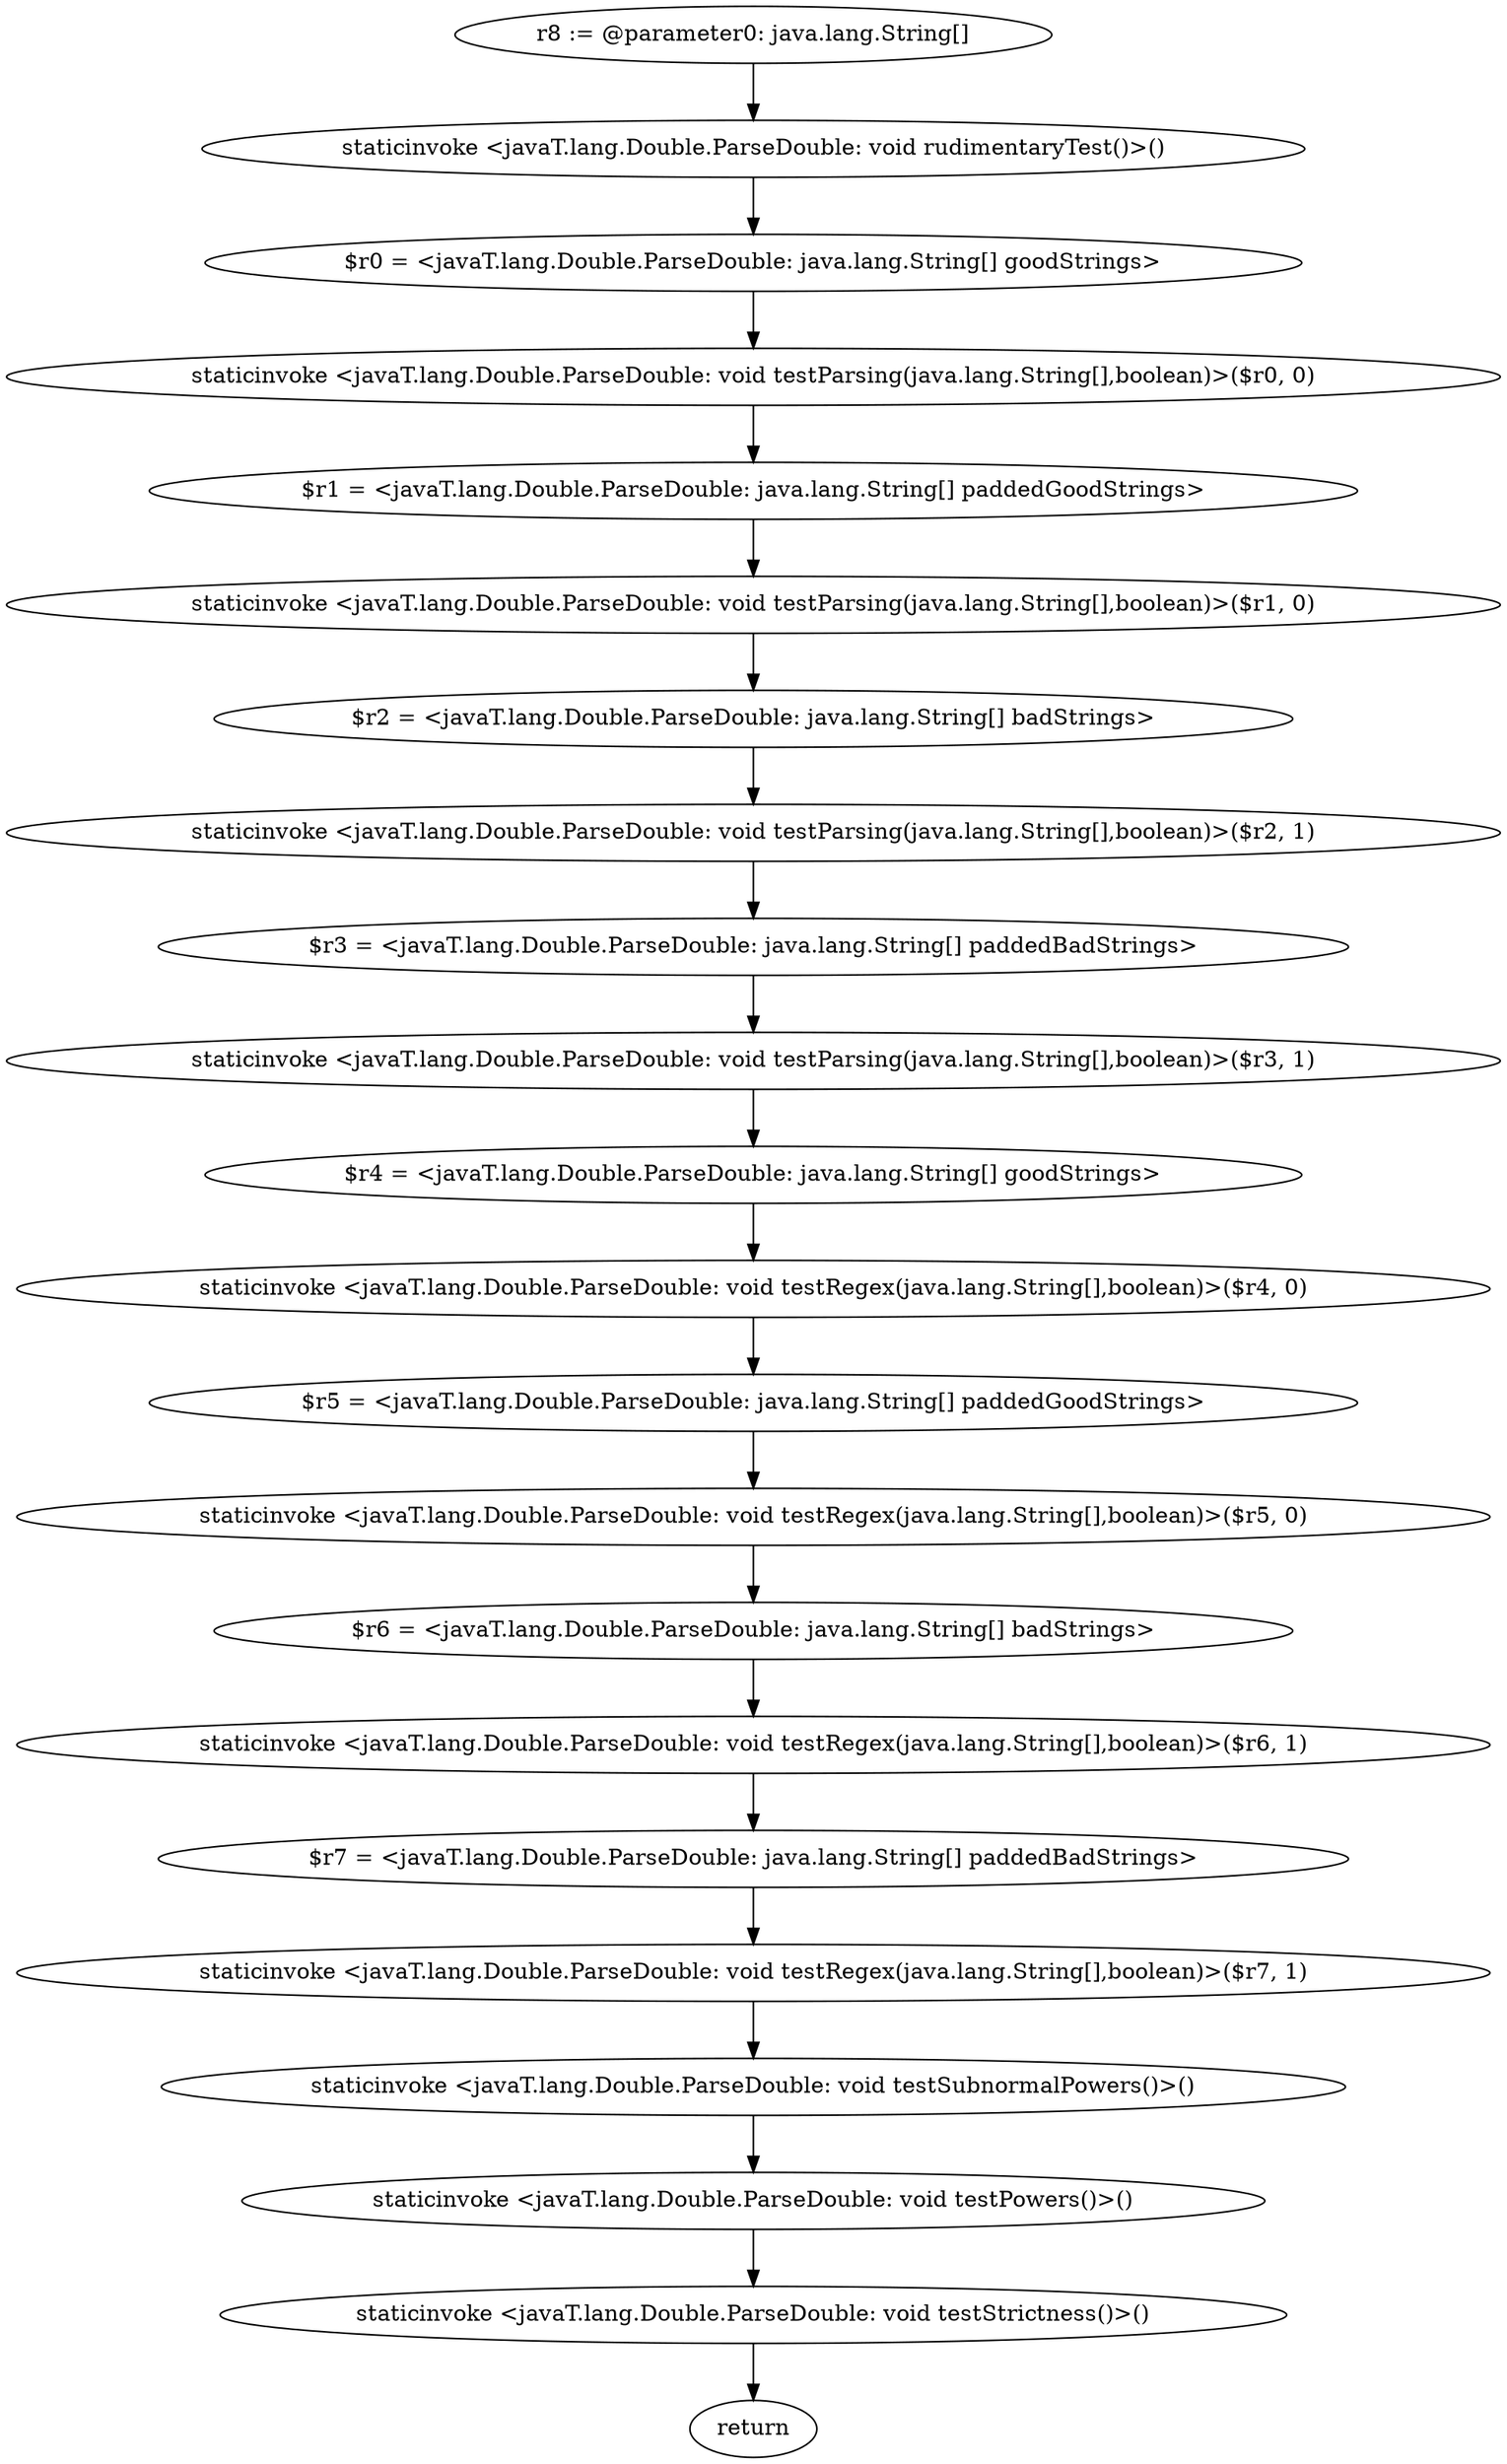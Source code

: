 digraph "unitGraph" {
    "r8 := @parameter0: java.lang.String[]"
    "staticinvoke <javaT.lang.Double.ParseDouble: void rudimentaryTest()>()"
    "$r0 = <javaT.lang.Double.ParseDouble: java.lang.String[] goodStrings>"
    "staticinvoke <javaT.lang.Double.ParseDouble: void testParsing(java.lang.String[],boolean)>($r0, 0)"
    "$r1 = <javaT.lang.Double.ParseDouble: java.lang.String[] paddedGoodStrings>"
    "staticinvoke <javaT.lang.Double.ParseDouble: void testParsing(java.lang.String[],boolean)>($r1, 0)"
    "$r2 = <javaT.lang.Double.ParseDouble: java.lang.String[] badStrings>"
    "staticinvoke <javaT.lang.Double.ParseDouble: void testParsing(java.lang.String[],boolean)>($r2, 1)"
    "$r3 = <javaT.lang.Double.ParseDouble: java.lang.String[] paddedBadStrings>"
    "staticinvoke <javaT.lang.Double.ParseDouble: void testParsing(java.lang.String[],boolean)>($r3, 1)"
    "$r4 = <javaT.lang.Double.ParseDouble: java.lang.String[] goodStrings>"
    "staticinvoke <javaT.lang.Double.ParseDouble: void testRegex(java.lang.String[],boolean)>($r4, 0)"
    "$r5 = <javaT.lang.Double.ParseDouble: java.lang.String[] paddedGoodStrings>"
    "staticinvoke <javaT.lang.Double.ParseDouble: void testRegex(java.lang.String[],boolean)>($r5, 0)"
    "$r6 = <javaT.lang.Double.ParseDouble: java.lang.String[] badStrings>"
    "staticinvoke <javaT.lang.Double.ParseDouble: void testRegex(java.lang.String[],boolean)>($r6, 1)"
    "$r7 = <javaT.lang.Double.ParseDouble: java.lang.String[] paddedBadStrings>"
    "staticinvoke <javaT.lang.Double.ParseDouble: void testRegex(java.lang.String[],boolean)>($r7, 1)"
    "staticinvoke <javaT.lang.Double.ParseDouble: void testSubnormalPowers()>()"
    "staticinvoke <javaT.lang.Double.ParseDouble: void testPowers()>()"
    "staticinvoke <javaT.lang.Double.ParseDouble: void testStrictness()>()"
    "return"
    "r8 := @parameter0: java.lang.String[]"->"staticinvoke <javaT.lang.Double.ParseDouble: void rudimentaryTest()>()";
    "staticinvoke <javaT.lang.Double.ParseDouble: void rudimentaryTest()>()"->"$r0 = <javaT.lang.Double.ParseDouble: java.lang.String[] goodStrings>";
    "$r0 = <javaT.lang.Double.ParseDouble: java.lang.String[] goodStrings>"->"staticinvoke <javaT.lang.Double.ParseDouble: void testParsing(java.lang.String[],boolean)>($r0, 0)";
    "staticinvoke <javaT.lang.Double.ParseDouble: void testParsing(java.lang.String[],boolean)>($r0, 0)"->"$r1 = <javaT.lang.Double.ParseDouble: java.lang.String[] paddedGoodStrings>";
    "$r1 = <javaT.lang.Double.ParseDouble: java.lang.String[] paddedGoodStrings>"->"staticinvoke <javaT.lang.Double.ParseDouble: void testParsing(java.lang.String[],boolean)>($r1, 0)";
    "staticinvoke <javaT.lang.Double.ParseDouble: void testParsing(java.lang.String[],boolean)>($r1, 0)"->"$r2 = <javaT.lang.Double.ParseDouble: java.lang.String[] badStrings>";
    "$r2 = <javaT.lang.Double.ParseDouble: java.lang.String[] badStrings>"->"staticinvoke <javaT.lang.Double.ParseDouble: void testParsing(java.lang.String[],boolean)>($r2, 1)";
    "staticinvoke <javaT.lang.Double.ParseDouble: void testParsing(java.lang.String[],boolean)>($r2, 1)"->"$r3 = <javaT.lang.Double.ParseDouble: java.lang.String[] paddedBadStrings>";
    "$r3 = <javaT.lang.Double.ParseDouble: java.lang.String[] paddedBadStrings>"->"staticinvoke <javaT.lang.Double.ParseDouble: void testParsing(java.lang.String[],boolean)>($r3, 1)";
    "staticinvoke <javaT.lang.Double.ParseDouble: void testParsing(java.lang.String[],boolean)>($r3, 1)"->"$r4 = <javaT.lang.Double.ParseDouble: java.lang.String[] goodStrings>";
    "$r4 = <javaT.lang.Double.ParseDouble: java.lang.String[] goodStrings>"->"staticinvoke <javaT.lang.Double.ParseDouble: void testRegex(java.lang.String[],boolean)>($r4, 0)";
    "staticinvoke <javaT.lang.Double.ParseDouble: void testRegex(java.lang.String[],boolean)>($r4, 0)"->"$r5 = <javaT.lang.Double.ParseDouble: java.lang.String[] paddedGoodStrings>";
    "$r5 = <javaT.lang.Double.ParseDouble: java.lang.String[] paddedGoodStrings>"->"staticinvoke <javaT.lang.Double.ParseDouble: void testRegex(java.lang.String[],boolean)>($r5, 0)";
    "staticinvoke <javaT.lang.Double.ParseDouble: void testRegex(java.lang.String[],boolean)>($r5, 0)"->"$r6 = <javaT.lang.Double.ParseDouble: java.lang.String[] badStrings>";
    "$r6 = <javaT.lang.Double.ParseDouble: java.lang.String[] badStrings>"->"staticinvoke <javaT.lang.Double.ParseDouble: void testRegex(java.lang.String[],boolean)>($r6, 1)";
    "staticinvoke <javaT.lang.Double.ParseDouble: void testRegex(java.lang.String[],boolean)>($r6, 1)"->"$r7 = <javaT.lang.Double.ParseDouble: java.lang.String[] paddedBadStrings>";
    "$r7 = <javaT.lang.Double.ParseDouble: java.lang.String[] paddedBadStrings>"->"staticinvoke <javaT.lang.Double.ParseDouble: void testRegex(java.lang.String[],boolean)>($r7, 1)";
    "staticinvoke <javaT.lang.Double.ParseDouble: void testRegex(java.lang.String[],boolean)>($r7, 1)"->"staticinvoke <javaT.lang.Double.ParseDouble: void testSubnormalPowers()>()";
    "staticinvoke <javaT.lang.Double.ParseDouble: void testSubnormalPowers()>()"->"staticinvoke <javaT.lang.Double.ParseDouble: void testPowers()>()";
    "staticinvoke <javaT.lang.Double.ParseDouble: void testPowers()>()"->"staticinvoke <javaT.lang.Double.ParseDouble: void testStrictness()>()";
    "staticinvoke <javaT.lang.Double.ParseDouble: void testStrictness()>()"->"return";
}
